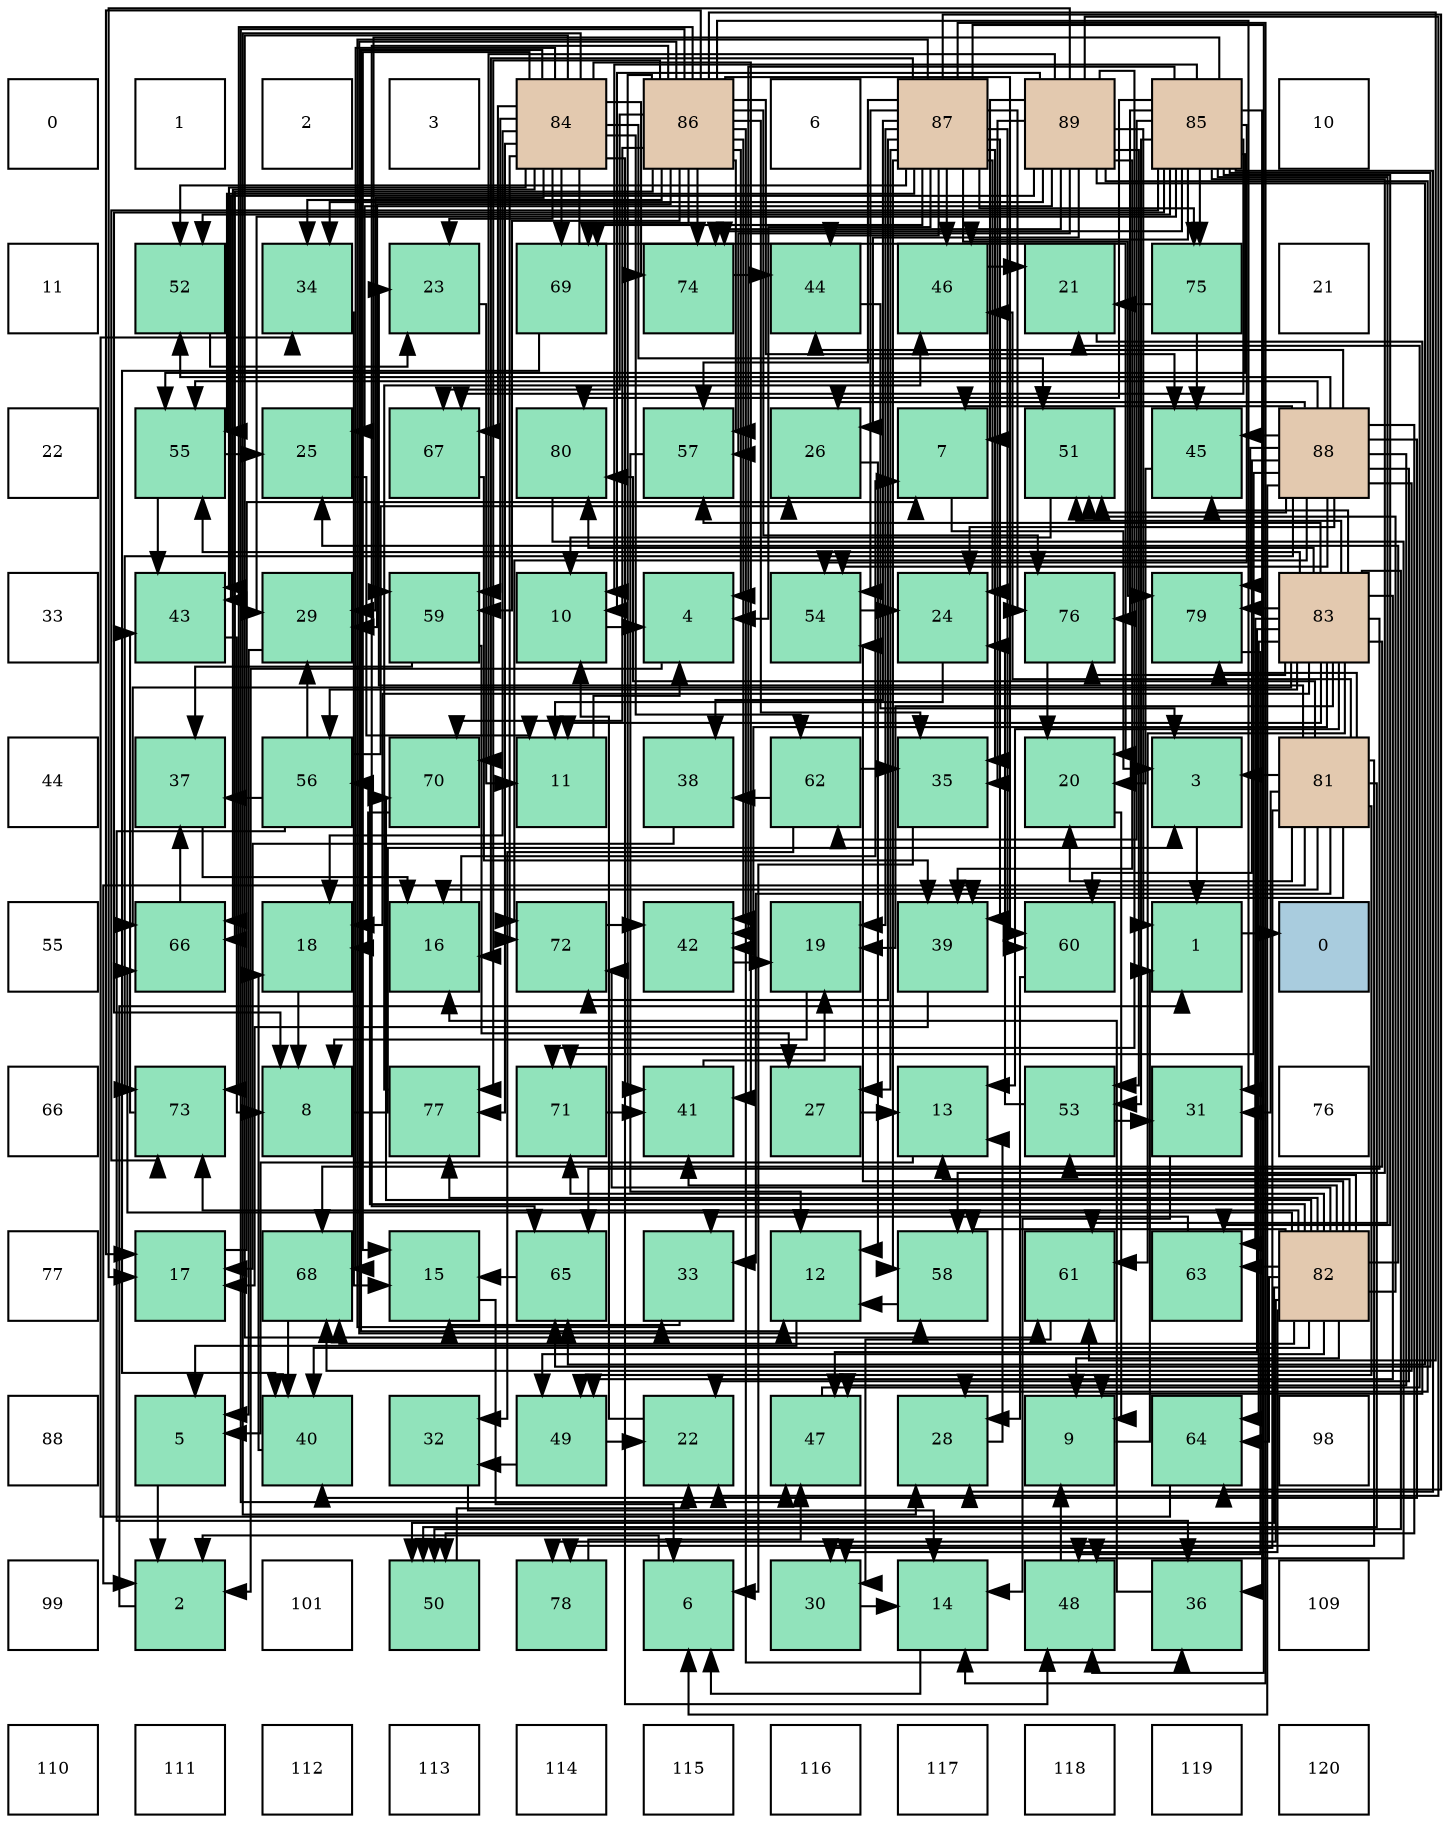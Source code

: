 digraph layout{
 rankdir=TB;
 splines=ortho;
 node [style=filled shape=square fixedsize=true width=0.6];
0[label="0", fontsize=8, fillcolor="#ffffff"];
1[label="1", fontsize=8, fillcolor="#ffffff"];
2[label="2", fontsize=8, fillcolor="#ffffff"];
3[label="3", fontsize=8, fillcolor="#ffffff"];
4[label="84", fontsize=8, fillcolor="#e3c9af"];
5[label="86", fontsize=8, fillcolor="#e3c9af"];
6[label="6", fontsize=8, fillcolor="#ffffff"];
7[label="87", fontsize=8, fillcolor="#e3c9af"];
8[label="89", fontsize=8, fillcolor="#e3c9af"];
9[label="85", fontsize=8, fillcolor="#e3c9af"];
10[label="10", fontsize=8, fillcolor="#ffffff"];
11[label="11", fontsize=8, fillcolor="#ffffff"];
12[label="52", fontsize=8, fillcolor="#91e3bb"];
13[label="34", fontsize=8, fillcolor="#91e3bb"];
14[label="23", fontsize=8, fillcolor="#91e3bb"];
15[label="69", fontsize=8, fillcolor="#91e3bb"];
16[label="74", fontsize=8, fillcolor="#91e3bb"];
17[label="44", fontsize=8, fillcolor="#91e3bb"];
18[label="46", fontsize=8, fillcolor="#91e3bb"];
19[label="21", fontsize=8, fillcolor="#91e3bb"];
20[label="75", fontsize=8, fillcolor="#91e3bb"];
21[label="21", fontsize=8, fillcolor="#ffffff"];
22[label="22", fontsize=8, fillcolor="#ffffff"];
23[label="55", fontsize=8, fillcolor="#91e3bb"];
24[label="25", fontsize=8, fillcolor="#91e3bb"];
25[label="67", fontsize=8, fillcolor="#91e3bb"];
26[label="80", fontsize=8, fillcolor="#91e3bb"];
27[label="57", fontsize=8, fillcolor="#91e3bb"];
28[label="26", fontsize=8, fillcolor="#91e3bb"];
29[label="7", fontsize=8, fillcolor="#91e3bb"];
30[label="51", fontsize=8, fillcolor="#91e3bb"];
31[label="45", fontsize=8, fillcolor="#91e3bb"];
32[label="88", fontsize=8, fillcolor="#e3c9af"];
33[label="33", fontsize=8, fillcolor="#ffffff"];
34[label="43", fontsize=8, fillcolor="#91e3bb"];
35[label="29", fontsize=8, fillcolor="#91e3bb"];
36[label="59", fontsize=8, fillcolor="#91e3bb"];
37[label="10", fontsize=8, fillcolor="#91e3bb"];
38[label="4", fontsize=8, fillcolor="#91e3bb"];
39[label="54", fontsize=8, fillcolor="#91e3bb"];
40[label="24", fontsize=8, fillcolor="#91e3bb"];
41[label="76", fontsize=8, fillcolor="#91e3bb"];
42[label="79", fontsize=8, fillcolor="#91e3bb"];
43[label="83", fontsize=8, fillcolor="#e3c9af"];
44[label="44", fontsize=8, fillcolor="#ffffff"];
45[label="37", fontsize=8, fillcolor="#91e3bb"];
46[label="56", fontsize=8, fillcolor="#91e3bb"];
47[label="70", fontsize=8, fillcolor="#91e3bb"];
48[label="11", fontsize=8, fillcolor="#91e3bb"];
49[label="38", fontsize=8, fillcolor="#91e3bb"];
50[label="62", fontsize=8, fillcolor="#91e3bb"];
51[label="35", fontsize=8, fillcolor="#91e3bb"];
52[label="20", fontsize=8, fillcolor="#91e3bb"];
53[label="3", fontsize=8, fillcolor="#91e3bb"];
54[label="81", fontsize=8, fillcolor="#e3c9af"];
55[label="55", fontsize=8, fillcolor="#ffffff"];
56[label="66", fontsize=8, fillcolor="#91e3bb"];
57[label="18", fontsize=8, fillcolor="#91e3bb"];
58[label="16", fontsize=8, fillcolor="#91e3bb"];
59[label="72", fontsize=8, fillcolor="#91e3bb"];
60[label="42", fontsize=8, fillcolor="#91e3bb"];
61[label="19", fontsize=8, fillcolor="#91e3bb"];
62[label="39", fontsize=8, fillcolor="#91e3bb"];
63[label="60", fontsize=8, fillcolor="#91e3bb"];
64[label="1", fontsize=8, fillcolor="#91e3bb"];
65[label="0", fontsize=8, fillcolor="#a9ccde"];
66[label="66", fontsize=8, fillcolor="#ffffff"];
67[label="73", fontsize=8, fillcolor="#91e3bb"];
68[label="8", fontsize=8, fillcolor="#91e3bb"];
69[label="77", fontsize=8, fillcolor="#91e3bb"];
70[label="71", fontsize=8, fillcolor="#91e3bb"];
71[label="41", fontsize=8, fillcolor="#91e3bb"];
72[label="27", fontsize=8, fillcolor="#91e3bb"];
73[label="13", fontsize=8, fillcolor="#91e3bb"];
74[label="53", fontsize=8, fillcolor="#91e3bb"];
75[label="31", fontsize=8, fillcolor="#91e3bb"];
76[label="76", fontsize=8, fillcolor="#ffffff"];
77[label="77", fontsize=8, fillcolor="#ffffff"];
78[label="17", fontsize=8, fillcolor="#91e3bb"];
79[label="68", fontsize=8, fillcolor="#91e3bb"];
80[label="15", fontsize=8, fillcolor="#91e3bb"];
81[label="65", fontsize=8, fillcolor="#91e3bb"];
82[label="33", fontsize=8, fillcolor="#91e3bb"];
83[label="12", fontsize=8, fillcolor="#91e3bb"];
84[label="58", fontsize=8, fillcolor="#91e3bb"];
85[label="61", fontsize=8, fillcolor="#91e3bb"];
86[label="63", fontsize=8, fillcolor="#91e3bb"];
87[label="82", fontsize=8, fillcolor="#e3c9af"];
88[label="88", fontsize=8, fillcolor="#ffffff"];
89[label="5", fontsize=8, fillcolor="#91e3bb"];
90[label="40", fontsize=8, fillcolor="#91e3bb"];
91[label="32", fontsize=8, fillcolor="#91e3bb"];
92[label="49", fontsize=8, fillcolor="#91e3bb"];
93[label="22", fontsize=8, fillcolor="#91e3bb"];
94[label="47", fontsize=8, fillcolor="#91e3bb"];
95[label="28", fontsize=8, fillcolor="#91e3bb"];
96[label="9", fontsize=8, fillcolor="#91e3bb"];
97[label="64", fontsize=8, fillcolor="#91e3bb"];
98[label="98", fontsize=8, fillcolor="#ffffff"];
99[label="99", fontsize=8, fillcolor="#ffffff"];
100[label="2", fontsize=8, fillcolor="#91e3bb"];
101[label="101", fontsize=8, fillcolor="#ffffff"];
102[label="50", fontsize=8, fillcolor="#91e3bb"];
103[label="78", fontsize=8, fillcolor="#91e3bb"];
104[label="6", fontsize=8, fillcolor="#91e3bb"];
105[label="30", fontsize=8, fillcolor="#91e3bb"];
106[label="14", fontsize=8, fillcolor="#91e3bb"];
107[label="48", fontsize=8, fillcolor="#91e3bb"];
108[label="36", fontsize=8, fillcolor="#91e3bb"];
109[label="109", fontsize=8, fillcolor="#ffffff"];
110[label="110", fontsize=8, fillcolor="#ffffff"];
111[label="111", fontsize=8, fillcolor="#ffffff"];
112[label="112", fontsize=8, fillcolor="#ffffff"];
113[label="113", fontsize=8, fillcolor="#ffffff"];
114[label="114", fontsize=8, fillcolor="#ffffff"];
115[label="115", fontsize=8, fillcolor="#ffffff"];
116[label="116", fontsize=8, fillcolor="#ffffff"];
117[label="117", fontsize=8, fillcolor="#ffffff"];
118[label="118", fontsize=8, fillcolor="#ffffff"];
119[label="119", fontsize=8, fillcolor="#ffffff"];
120[label="120", fontsize=8, fillcolor="#ffffff"];
edge [constraint=false, style=vis];64 -> 65;
100 -> 64;
53 -> 64;
38 -> 100;
89 -> 100;
104 -> 100;
29 -> 53;
68 -> 53;
96 -> 64;
37 -> 38;
48 -> 38;
83 -> 89;
73 -> 89;
106 -> 104;
80 -> 104;
58 -> 29;
78 -> 29;
57 -> 68;
61 -> 68;
52 -> 96;
19 -> 96;
93 -> 37;
14 -> 48;
40 -> 48;
24 -> 48;
28 -> 83;
72 -> 73;
95 -> 73;
35 -> 89;
105 -> 106;
75 -> 106;
91 -> 106;
82 -> 80;
13 -> 80;
51 -> 104;
108 -> 58;
45 -> 58;
49 -> 78;
62 -> 78;
90 -> 57;
71 -> 61;
60 -> 61;
34 -> 68;
17 -> 53;
31 -> 52;
18 -> 19;
94 -> 19;
107 -> 96;
92 -> 93;
92 -> 91;
102 -> 93;
30 -> 37;
12 -> 14;
74 -> 40;
74 -> 75;
39 -> 40;
23 -> 24;
23 -> 34;
46 -> 28;
46 -> 35;
46 -> 108;
46 -> 45;
27 -> 83;
84 -> 83;
36 -> 72;
36 -> 45;
63 -> 95;
85 -> 105;
50 -> 91;
50 -> 51;
50 -> 49;
86 -> 82;
97 -> 13;
81 -> 80;
56 -> 45;
25 -> 62;
79 -> 90;
15 -> 90;
47 -> 57;
70 -> 71;
59 -> 60;
67 -> 34;
16 -> 17;
20 -> 19;
20 -> 31;
41 -> 52;
69 -> 18;
103 -> 94;
42 -> 107;
26 -> 107;
54 -> 100;
54 -> 53;
54 -> 58;
54 -> 52;
54 -> 14;
54 -> 105;
54 -> 75;
54 -> 82;
54 -> 62;
54 -> 18;
54 -> 92;
54 -> 102;
54 -> 103;
54 -> 42;
54 -> 26;
87 -> 96;
87 -> 73;
87 -> 24;
87 -> 105;
87 -> 90;
87 -> 71;
87 -> 92;
87 -> 102;
87 -> 30;
87 -> 74;
87 -> 39;
87 -> 46;
87 -> 84;
87 -> 86;
87 -> 97;
87 -> 56;
87 -> 79;
87 -> 47;
87 -> 70;
87 -> 59;
87 -> 67;
87 -> 69;
87 -> 103;
43 -> 48;
43 -> 73;
43 -> 57;
43 -> 61;
43 -> 60;
43 -> 31;
43 -> 94;
43 -> 92;
43 -> 102;
43 -> 30;
43 -> 23;
43 -> 46;
43 -> 27;
43 -> 85;
43 -> 86;
43 -> 97;
43 -> 81;
43 -> 56;
43 -> 79;
43 -> 41;
43 -> 42;
43 -> 26;
4 -> 83;
4 -> 80;
4 -> 57;
4 -> 52;
4 -> 14;
4 -> 95;
4 -> 35;
4 -> 71;
4 -> 34;
4 -> 107;
4 -> 30;
4 -> 36;
4 -> 85;
4 -> 50;
4 -> 56;
4 -> 25;
4 -> 79;
4 -> 15;
4 -> 59;
4 -> 16;
4 -> 69;
9 -> 68;
9 -> 37;
9 -> 95;
9 -> 35;
9 -> 108;
9 -> 60;
9 -> 18;
9 -> 12;
9 -> 74;
9 -> 39;
9 -> 23;
9 -> 84;
9 -> 36;
9 -> 85;
9 -> 50;
9 -> 86;
9 -> 81;
9 -> 25;
9 -> 67;
9 -> 16;
9 -> 20;
9 -> 41;
9 -> 26;
5 -> 38;
5 -> 78;
5 -> 35;
5 -> 75;
5 -> 13;
5 -> 51;
5 -> 108;
5 -> 71;
5 -> 60;
5 -> 31;
5 -> 94;
5 -> 27;
5 -> 84;
5 -> 36;
5 -> 63;
5 -> 85;
5 -> 81;
5 -> 56;
5 -> 25;
5 -> 15;
5 -> 47;
5 -> 67;
5 -> 16;
5 -> 41;
5 -> 69;
7 -> 38;
7 -> 106;
7 -> 58;
7 -> 61;
7 -> 40;
7 -> 72;
7 -> 82;
7 -> 51;
7 -> 49;
7 -> 62;
7 -> 17;
7 -> 18;
7 -> 107;
7 -> 12;
7 -> 39;
7 -> 23;
7 -> 27;
7 -> 84;
7 -> 63;
7 -> 97;
7 -> 15;
7 -> 59;
7 -> 20;
7 -> 41;
7 -> 42;
32 -> 104;
32 -> 29;
32 -> 93;
32 -> 40;
32 -> 28;
32 -> 90;
32 -> 17;
32 -> 31;
32 -> 94;
32 -> 102;
32 -> 30;
32 -> 12;
32 -> 39;
32 -> 23;
32 -> 63;
32 -> 79;
32 -> 70;
32 -> 59;
32 -> 67;
32 -> 42;
8 -> 64;
8 -> 29;
8 -> 37;
8 -> 78;
8 -> 93;
8 -> 24;
8 -> 28;
8 -> 95;
8 -> 13;
8 -> 51;
8 -> 62;
8 -> 34;
8 -> 74;
8 -> 27;
8 -> 81;
8 -> 47;
8 -> 70;
8 -> 16;
edge [constraint=true, style=invis];
0 -> 11 -> 22 -> 33 -> 44 -> 55 -> 66 -> 77 -> 88 -> 99 -> 110;
1 -> 12 -> 23 -> 34 -> 45 -> 56 -> 67 -> 78 -> 89 -> 100 -> 111;
2 -> 13 -> 24 -> 35 -> 46 -> 57 -> 68 -> 79 -> 90 -> 101 -> 112;
3 -> 14 -> 25 -> 36 -> 47 -> 58 -> 69 -> 80 -> 91 -> 102 -> 113;
4 -> 15 -> 26 -> 37 -> 48 -> 59 -> 70 -> 81 -> 92 -> 103 -> 114;
5 -> 16 -> 27 -> 38 -> 49 -> 60 -> 71 -> 82 -> 93 -> 104 -> 115;
6 -> 17 -> 28 -> 39 -> 50 -> 61 -> 72 -> 83 -> 94 -> 105 -> 116;
7 -> 18 -> 29 -> 40 -> 51 -> 62 -> 73 -> 84 -> 95 -> 106 -> 117;
8 -> 19 -> 30 -> 41 -> 52 -> 63 -> 74 -> 85 -> 96 -> 107 -> 118;
9 -> 20 -> 31 -> 42 -> 53 -> 64 -> 75 -> 86 -> 97 -> 108 -> 119;
10 -> 21 -> 32 -> 43 -> 54 -> 65 -> 76 -> 87 -> 98 -> 109 -> 120;
rank = same {0 -> 1 -> 2 -> 3 -> 4 -> 5 -> 6 -> 7 -> 8 -> 9 -> 10};
rank = same {11 -> 12 -> 13 -> 14 -> 15 -> 16 -> 17 -> 18 -> 19 -> 20 -> 21};
rank = same {22 -> 23 -> 24 -> 25 -> 26 -> 27 -> 28 -> 29 -> 30 -> 31 -> 32};
rank = same {33 -> 34 -> 35 -> 36 -> 37 -> 38 -> 39 -> 40 -> 41 -> 42 -> 43};
rank = same {44 -> 45 -> 46 -> 47 -> 48 -> 49 -> 50 -> 51 -> 52 -> 53 -> 54};
rank = same {55 -> 56 -> 57 -> 58 -> 59 -> 60 -> 61 -> 62 -> 63 -> 64 -> 65};
rank = same {66 -> 67 -> 68 -> 69 -> 70 -> 71 -> 72 -> 73 -> 74 -> 75 -> 76};
rank = same {77 -> 78 -> 79 -> 80 -> 81 -> 82 -> 83 -> 84 -> 85 -> 86 -> 87};
rank = same {88 -> 89 -> 90 -> 91 -> 92 -> 93 -> 94 -> 95 -> 96 -> 97 -> 98};
rank = same {99 -> 100 -> 101 -> 102 -> 103 -> 104 -> 105 -> 106 -> 107 -> 108 -> 109};
rank = same {110 -> 111 -> 112 -> 113 -> 114 -> 115 -> 116 -> 117 -> 118 -> 119 -> 120};
}